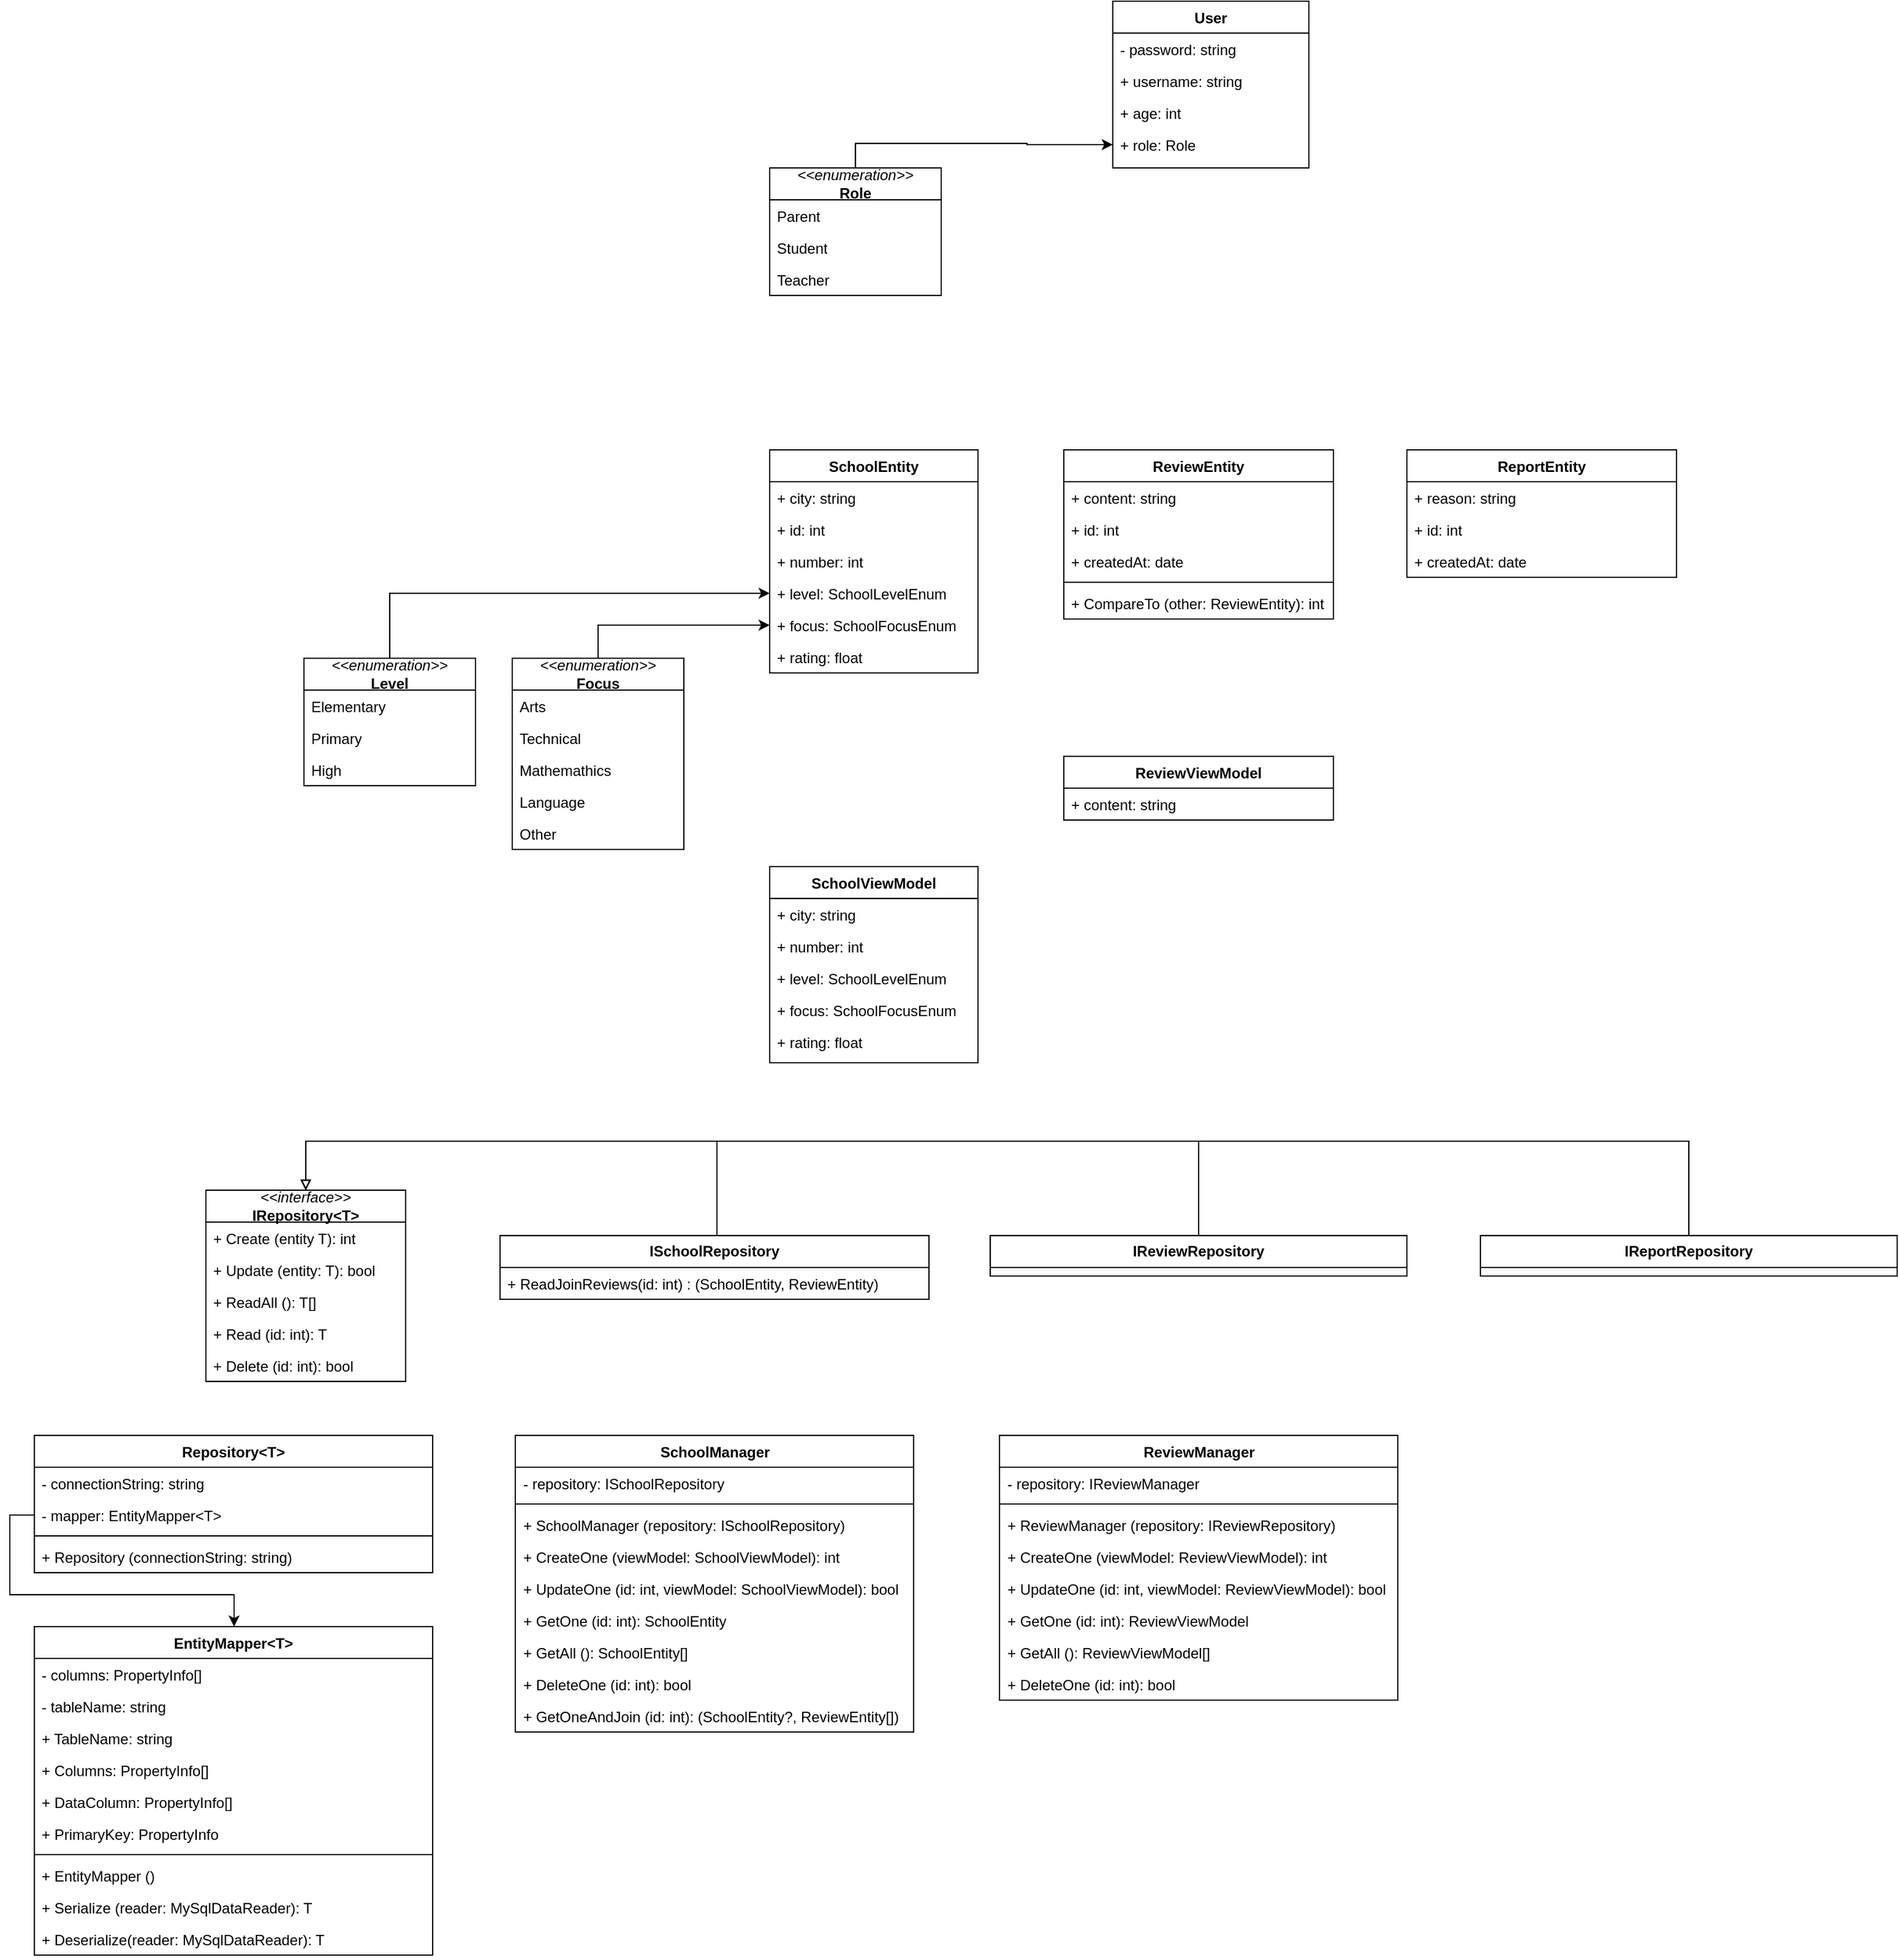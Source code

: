 <mxfile version="21.1.5" type="device">
  <diagram id="C5RBs43oDa-KdzZeNtuy" name="Page-1">
    <mxGraphModel dx="3054" dy="908" grid="1" gridSize="10" guides="1" tooltips="1" connect="1" arrows="1" fold="1" page="1" pageScale="1" pageWidth="827" pageHeight="1169" math="0" shadow="0">
      <root>
        <mxCell id="WIyWlLk6GJQsqaUBKTNV-0" />
        <mxCell id="WIyWlLk6GJQsqaUBKTNV-1" parent="WIyWlLk6GJQsqaUBKTNV-0" />
        <mxCell id="ePZ36kssW7eq4QDlkXtc-0" value="SchoolEntity" style="swimlane;fontStyle=1;align=center;verticalAlign=top;childLayout=stackLayout;horizontal=1;startSize=26;horizontalStack=0;resizeParent=1;resizeLast=0;collapsible=1;marginBottom=0;rounded=0;shadow=0;strokeWidth=1;" parent="WIyWlLk6GJQsqaUBKTNV-1" vertex="1">
          <mxGeometry x="-300" y="476" width="170" height="182" as="geometry">
            <mxRectangle x="550" y="140" width="160" height="26" as="alternateBounds" />
          </mxGeometry>
        </mxCell>
        <mxCell id="ePZ36kssW7eq4QDlkXtc-2" value="+ city: string" style="text;align=left;verticalAlign=top;spacingLeft=4;spacingRight=4;overflow=hidden;rotatable=0;points=[[0,0.5],[1,0.5]];portConstraint=eastwest;rounded=0;shadow=0;html=0;" parent="ePZ36kssW7eq4QDlkXtc-0" vertex="1">
          <mxGeometry y="26" width="170" height="26" as="geometry" />
        </mxCell>
        <mxCell id="HSHtWLDtI32Jfq_Jyiq0-73" value="+ id: int" style="text;align=left;verticalAlign=top;spacingLeft=4;spacingRight=4;overflow=hidden;rotatable=0;points=[[0,0.5],[1,0.5]];portConstraint=eastwest;rounded=0;shadow=0;html=0;" vertex="1" parent="ePZ36kssW7eq4QDlkXtc-0">
          <mxGeometry y="52" width="170" height="26" as="geometry" />
        </mxCell>
        <mxCell id="ePZ36kssW7eq4QDlkXtc-5" value="+ number: int" style="text;align=left;verticalAlign=top;spacingLeft=4;spacingRight=4;overflow=hidden;rotatable=0;points=[[0,0.5],[1,0.5]];portConstraint=eastwest;rounded=0;shadow=0;html=0;" parent="ePZ36kssW7eq4QDlkXtc-0" vertex="1">
          <mxGeometry y="78" width="170" height="26" as="geometry" />
        </mxCell>
        <mxCell id="ePZ36kssW7eq4QDlkXtc-96" value="+ level: SchoolLevelEnum" style="text;align=left;verticalAlign=top;spacingLeft=4;spacingRight=4;overflow=hidden;rotatable=0;points=[[0,0.5],[1,0.5]];portConstraint=eastwest;rounded=0;shadow=0;html=0;" parent="ePZ36kssW7eq4QDlkXtc-0" vertex="1">
          <mxGeometry y="104" width="170" height="26" as="geometry" />
        </mxCell>
        <mxCell id="ePZ36kssW7eq4QDlkXtc-95" value="+ focus: SchoolFocusEnum" style="text;align=left;verticalAlign=top;spacingLeft=4;spacingRight=4;overflow=hidden;rotatable=0;points=[[0,0.5],[1,0.5]];portConstraint=eastwest;rounded=0;shadow=0;html=0;" parent="ePZ36kssW7eq4QDlkXtc-0" vertex="1">
          <mxGeometry y="130" width="170" height="26" as="geometry" />
        </mxCell>
        <mxCell id="ePZ36kssW7eq4QDlkXtc-98" value="+ rating: float" style="text;align=left;verticalAlign=top;spacingLeft=4;spacingRight=4;overflow=hidden;rotatable=0;points=[[0,0.5],[1,0.5]];portConstraint=eastwest;rounded=0;shadow=0;html=0;" parent="ePZ36kssW7eq4QDlkXtc-0" vertex="1">
          <mxGeometry y="156" width="170" height="26" as="geometry" />
        </mxCell>
        <mxCell id="ePZ36kssW7eq4QDlkXtc-16" value="User" style="swimlane;fontStyle=1;align=center;verticalAlign=top;childLayout=stackLayout;horizontal=1;startSize=26;horizontalStack=0;resizeParent=1;resizeLast=0;collapsible=1;marginBottom=0;rounded=0;shadow=0;strokeWidth=1;" parent="WIyWlLk6GJQsqaUBKTNV-1" vertex="1">
          <mxGeometry x="-20" y="110" width="160" height="136" as="geometry">
            <mxRectangle x="230" y="140" width="160" height="26" as="alternateBounds" />
          </mxGeometry>
        </mxCell>
        <mxCell id="BGwDfYJkYgECdl1CLv0I-31" value="- password: string" style="text;align=left;verticalAlign=top;spacingLeft=4;spacingRight=4;overflow=hidden;rotatable=0;points=[[0,0.5],[1,0.5]];portConstraint=eastwest;rounded=0;shadow=0;html=0;" parent="ePZ36kssW7eq4QDlkXtc-16" vertex="1">
          <mxGeometry y="26" width="160" height="26" as="geometry" />
        </mxCell>
        <mxCell id="BGwDfYJkYgECdl1CLv0I-30" value="+ username: string" style="text;align=left;verticalAlign=top;spacingLeft=4;spacingRight=4;overflow=hidden;rotatable=0;points=[[0,0.5],[1,0.5]];portConstraint=eastwest;rounded=0;shadow=0;html=0;" parent="ePZ36kssW7eq4QDlkXtc-16" vertex="1">
          <mxGeometry y="52" width="160" height="26" as="geometry" />
        </mxCell>
        <mxCell id="BGwDfYJkYgECdl1CLv0I-29" value="+ age: int" style="text;align=left;verticalAlign=top;spacingLeft=4;spacingRight=4;overflow=hidden;rotatable=0;points=[[0,0.5],[1,0.5]];portConstraint=eastwest;rounded=0;shadow=0;html=0;" parent="ePZ36kssW7eq4QDlkXtc-16" vertex="1">
          <mxGeometry y="78" width="160" height="26" as="geometry" />
        </mxCell>
        <mxCell id="ePZ36kssW7eq4QDlkXtc-76" value="+ role: Role&#xa;" style="text;align=left;verticalAlign=top;spacingLeft=4;spacingRight=4;overflow=hidden;rotatable=0;points=[[0,0.5],[1,0.5]];portConstraint=eastwest;rounded=0;shadow=0;html=0;" parent="ePZ36kssW7eq4QDlkXtc-16" vertex="1">
          <mxGeometry y="104" width="160" height="26" as="geometry" />
        </mxCell>
        <mxCell id="ePZ36kssW7eq4QDlkXtc-99" value="ReviewEntity" style="swimlane;fontStyle=1;align=center;verticalAlign=top;childLayout=stackLayout;horizontal=1;startSize=26;horizontalStack=0;resizeParent=1;resizeLast=0;collapsible=1;marginBottom=0;rounded=0;shadow=0;strokeWidth=1;" parent="WIyWlLk6GJQsqaUBKTNV-1" vertex="1">
          <mxGeometry x="-60" y="476" width="220" height="138" as="geometry">
            <mxRectangle x="230" y="140" width="160" height="26" as="alternateBounds" />
          </mxGeometry>
        </mxCell>
        <mxCell id="ePZ36kssW7eq4QDlkXtc-100" value="+ content: string" style="text;align=left;verticalAlign=top;spacingLeft=4;spacingRight=4;overflow=hidden;rotatable=0;points=[[0,0.5],[1,0.5]];portConstraint=eastwest;" parent="ePZ36kssW7eq4QDlkXtc-99" vertex="1">
          <mxGeometry y="26" width="220" height="26" as="geometry" />
        </mxCell>
        <mxCell id="HSHtWLDtI32Jfq_Jyiq0-74" value="+ id: int" style="text;align=left;verticalAlign=top;spacingLeft=4;spacingRight=4;overflow=hidden;rotatable=0;points=[[0,0.5],[1,0.5]];portConstraint=eastwest;rounded=0;shadow=0;html=0;" vertex="1" parent="ePZ36kssW7eq4QDlkXtc-99">
          <mxGeometry y="52" width="220" height="26" as="geometry" />
        </mxCell>
        <mxCell id="ePZ36kssW7eq4QDlkXtc-102" value="+ createdAt: date" style="text;align=left;verticalAlign=top;spacingLeft=4;spacingRight=4;overflow=hidden;rotatable=0;points=[[0,0.5],[1,0.5]];portConstraint=eastwest;rounded=0;shadow=0;html=0;" parent="ePZ36kssW7eq4QDlkXtc-99" vertex="1">
          <mxGeometry y="78" width="220" height="26" as="geometry" />
        </mxCell>
        <mxCell id="ePZ36kssW7eq4QDlkXtc-103" value="" style="line;html=1;strokeWidth=1;align=left;verticalAlign=middle;spacingTop=-1;spacingLeft=3;spacingRight=3;rotatable=0;labelPosition=right;points=[];portConstraint=eastwest;" parent="ePZ36kssW7eq4QDlkXtc-99" vertex="1">
          <mxGeometry y="104" width="220" height="8" as="geometry" />
        </mxCell>
        <mxCell id="HSHtWLDtI32Jfq_Jyiq0-21" value="+ CompareTo (other: ReviewEntity): int" style="text;align=left;verticalAlign=top;spacingLeft=4;spacingRight=4;overflow=hidden;rotatable=0;points=[[0,0.5],[1,0.5]];portConstraint=eastwest;rounded=0;shadow=0;html=0;" vertex="1" parent="ePZ36kssW7eq4QDlkXtc-99">
          <mxGeometry y="112" width="220" height="26" as="geometry" />
        </mxCell>
        <mxCell id="ePZ36kssW7eq4QDlkXtc-104" value="ReportEntity" style="swimlane;fontStyle=1;align=center;verticalAlign=top;childLayout=stackLayout;horizontal=1;startSize=26;horizontalStack=0;resizeParent=1;resizeLast=0;collapsible=1;marginBottom=0;rounded=0;shadow=0;strokeWidth=1;" parent="WIyWlLk6GJQsqaUBKTNV-1" vertex="1">
          <mxGeometry x="220" y="476" width="220" height="104" as="geometry">
            <mxRectangle x="230" y="140" width="160" height="26" as="alternateBounds" />
          </mxGeometry>
        </mxCell>
        <mxCell id="ePZ36kssW7eq4QDlkXtc-105" value="+ reason: string" style="text;align=left;verticalAlign=top;spacingLeft=4;spacingRight=4;overflow=hidden;rotatable=0;points=[[0,0.5],[1,0.5]];portConstraint=eastwest;" parent="ePZ36kssW7eq4QDlkXtc-104" vertex="1">
          <mxGeometry y="26" width="220" height="26" as="geometry" />
        </mxCell>
        <mxCell id="HSHtWLDtI32Jfq_Jyiq0-75" value="+ id: int" style="text;align=left;verticalAlign=top;spacingLeft=4;spacingRight=4;overflow=hidden;rotatable=0;points=[[0,0.5],[1,0.5]];portConstraint=eastwest;rounded=0;shadow=0;html=0;" vertex="1" parent="ePZ36kssW7eq4QDlkXtc-104">
          <mxGeometry y="52" width="220" height="26" as="geometry" />
        </mxCell>
        <mxCell id="ePZ36kssW7eq4QDlkXtc-106" value="+ createdAt: date" style="text;align=left;verticalAlign=top;spacingLeft=4;spacingRight=4;overflow=hidden;rotatable=0;points=[[0,0.5],[1,0.5]];portConstraint=eastwest;rounded=0;shadow=0;html=0;" parent="ePZ36kssW7eq4QDlkXtc-104" vertex="1">
          <mxGeometry y="78" width="220" height="26" as="geometry" />
        </mxCell>
        <mxCell id="HSHtWLDtI32Jfq_Jyiq0-65" style="edgeStyle=orthogonalEdgeStyle;rounded=0;orthogonalLoop=1;jettySize=auto;html=1;exitX=0.5;exitY=0;exitDx=0;exitDy=0;entryX=0;entryY=0.5;entryDx=0;entryDy=0;" edge="1" parent="WIyWlLk6GJQsqaUBKTNV-1" source="BGwDfYJkYgECdl1CLv0I-9" target="ePZ36kssW7eq4QDlkXtc-96">
          <mxGeometry relative="1" as="geometry" />
        </mxCell>
        <mxCell id="BGwDfYJkYgECdl1CLv0I-9" value="&lt;i style=&quot;border-color: var(--border-color);&quot;&gt;&amp;lt;&amp;lt;enumeration&amp;gt;&amp;gt;&lt;/i&gt;&lt;br style=&quot;border-color: var(--border-color);&quot;&gt;&lt;b&gt;Level&lt;br&gt;&lt;/b&gt;" style="swimlane;fontStyle=0;childLayout=stackLayout;horizontal=1;startSize=26;fillColor=none;horizontalStack=0;resizeParent=1;resizeParentMax=0;resizeLast=0;collapsible=1;marginBottom=0;whiteSpace=wrap;html=1;" parent="WIyWlLk6GJQsqaUBKTNV-1" vertex="1">
          <mxGeometry x="-680" y="646" width="140" height="104" as="geometry" />
        </mxCell>
        <mxCell id="BGwDfYJkYgECdl1CLv0I-11" value="Elementary" style="text;strokeColor=none;fillColor=none;align=left;verticalAlign=top;spacingLeft=4;spacingRight=4;overflow=hidden;rotatable=0;points=[[0,0.5],[1,0.5]];portConstraint=eastwest;whiteSpace=wrap;html=1;" parent="BGwDfYJkYgECdl1CLv0I-9" vertex="1">
          <mxGeometry y="26" width="140" height="26" as="geometry" />
        </mxCell>
        <mxCell id="BGwDfYJkYgECdl1CLv0I-10" value="Primary" style="text;strokeColor=none;fillColor=none;align=left;verticalAlign=top;spacingLeft=4;spacingRight=4;overflow=hidden;rotatable=0;points=[[0,0.5],[1,0.5]];portConstraint=eastwest;whiteSpace=wrap;html=1;" parent="BGwDfYJkYgECdl1CLv0I-9" vertex="1">
          <mxGeometry y="52" width="140" height="26" as="geometry" />
        </mxCell>
        <mxCell id="BGwDfYJkYgECdl1CLv0I-12" value="High" style="text;strokeColor=none;fillColor=none;align=left;verticalAlign=top;spacingLeft=4;spacingRight=4;overflow=hidden;rotatable=0;points=[[0,0.5],[1,0.5]];portConstraint=eastwest;whiteSpace=wrap;html=1;" parent="BGwDfYJkYgECdl1CLv0I-9" vertex="1">
          <mxGeometry y="78" width="140" height="26" as="geometry" />
        </mxCell>
        <mxCell id="HSHtWLDtI32Jfq_Jyiq0-64" style="edgeStyle=orthogonalEdgeStyle;rounded=0;orthogonalLoop=1;jettySize=auto;html=1;exitX=0.5;exitY=0;exitDx=0;exitDy=0;" edge="1" parent="WIyWlLk6GJQsqaUBKTNV-1" source="BGwDfYJkYgECdl1CLv0I-13" target="ePZ36kssW7eq4QDlkXtc-95">
          <mxGeometry relative="1" as="geometry" />
        </mxCell>
        <mxCell id="BGwDfYJkYgECdl1CLv0I-13" value="&lt;i style=&quot;border-color: var(--border-color);&quot;&gt;&amp;lt;&amp;lt;enumeration&amp;gt;&amp;gt;&lt;/i&gt;&lt;br style=&quot;border-color: var(--border-color);&quot;&gt;&lt;b&gt;Focus&lt;/b&gt;" style="swimlane;fontStyle=0;childLayout=stackLayout;horizontal=1;startSize=26;fillColor=none;horizontalStack=0;resizeParent=1;resizeParentMax=0;resizeLast=0;collapsible=1;marginBottom=0;whiteSpace=wrap;html=1;" parent="WIyWlLk6GJQsqaUBKTNV-1" vertex="1">
          <mxGeometry x="-510" y="646" width="140" height="156" as="geometry" />
        </mxCell>
        <mxCell id="BGwDfYJkYgECdl1CLv0I-14" value="Arts" style="text;strokeColor=none;fillColor=none;align=left;verticalAlign=top;spacingLeft=4;spacingRight=4;overflow=hidden;rotatable=0;points=[[0,0.5],[1,0.5]];portConstraint=eastwest;whiteSpace=wrap;html=1;" parent="BGwDfYJkYgECdl1CLv0I-13" vertex="1">
          <mxGeometry y="26" width="140" height="26" as="geometry" />
        </mxCell>
        <mxCell id="BGwDfYJkYgECdl1CLv0I-15" value="Technical" style="text;strokeColor=none;fillColor=none;align=left;verticalAlign=top;spacingLeft=4;spacingRight=4;overflow=hidden;rotatable=0;points=[[0,0.5],[1,0.5]];portConstraint=eastwest;whiteSpace=wrap;html=1;" parent="BGwDfYJkYgECdl1CLv0I-13" vertex="1">
          <mxGeometry y="52" width="140" height="26" as="geometry" />
        </mxCell>
        <mxCell id="BGwDfYJkYgECdl1CLv0I-21" value="Mathemathics" style="text;strokeColor=none;fillColor=none;align=left;verticalAlign=top;spacingLeft=4;spacingRight=4;overflow=hidden;rotatable=0;points=[[0,0.5],[1,0.5]];portConstraint=eastwest;whiteSpace=wrap;html=1;" parent="BGwDfYJkYgECdl1CLv0I-13" vertex="1">
          <mxGeometry y="78" width="140" height="26" as="geometry" />
        </mxCell>
        <mxCell id="BGwDfYJkYgECdl1CLv0I-16" value="Language" style="text;strokeColor=none;fillColor=none;align=left;verticalAlign=top;spacingLeft=4;spacingRight=4;overflow=hidden;rotatable=0;points=[[0,0.5],[1,0.5]];portConstraint=eastwest;whiteSpace=wrap;html=1;" parent="BGwDfYJkYgECdl1CLv0I-13" vertex="1">
          <mxGeometry y="104" width="140" height="26" as="geometry" />
        </mxCell>
        <mxCell id="BGwDfYJkYgECdl1CLv0I-35" value="Other" style="text;strokeColor=none;fillColor=none;align=left;verticalAlign=top;spacingLeft=4;spacingRight=4;overflow=hidden;rotatable=0;points=[[0,0.5],[1,0.5]];portConstraint=eastwest;whiteSpace=wrap;html=1;" parent="BGwDfYJkYgECdl1CLv0I-13" vertex="1">
          <mxGeometry y="130" width="140" height="26" as="geometry" />
        </mxCell>
        <mxCell id="HSHtWLDtI32Jfq_Jyiq0-66" style="edgeStyle=orthogonalEdgeStyle;rounded=0;orthogonalLoop=1;jettySize=auto;html=1;exitX=0.5;exitY=0;exitDx=0;exitDy=0;entryX=0;entryY=0.5;entryDx=0;entryDy=0;" edge="1" parent="WIyWlLk6GJQsqaUBKTNV-1" source="BGwDfYJkYgECdl1CLv0I-42" target="ePZ36kssW7eq4QDlkXtc-76">
          <mxGeometry relative="1" as="geometry" />
        </mxCell>
        <mxCell id="BGwDfYJkYgECdl1CLv0I-42" value="&lt;i&gt;&amp;lt;&amp;lt;enumeration&amp;gt;&amp;gt;&lt;br&gt;&lt;/i&gt;&lt;b&gt;Role&lt;/b&gt;" style="swimlane;fontStyle=0;childLayout=stackLayout;horizontal=1;startSize=26;fillColor=none;horizontalStack=0;resizeParent=1;resizeParentMax=0;resizeLast=0;collapsible=1;marginBottom=0;whiteSpace=wrap;html=1;" parent="WIyWlLk6GJQsqaUBKTNV-1" vertex="1">
          <mxGeometry x="-300" y="246" width="140" height="104" as="geometry" />
        </mxCell>
        <mxCell id="BGwDfYJkYgECdl1CLv0I-43" value="Parent" style="text;strokeColor=none;fillColor=none;align=left;verticalAlign=top;spacingLeft=4;spacingRight=4;overflow=hidden;rotatable=0;points=[[0,0.5],[1,0.5]];portConstraint=eastwest;whiteSpace=wrap;html=1;" parent="BGwDfYJkYgECdl1CLv0I-42" vertex="1">
          <mxGeometry y="26" width="140" height="26" as="geometry" />
        </mxCell>
        <mxCell id="BGwDfYJkYgECdl1CLv0I-44" value="Student" style="text;strokeColor=none;fillColor=none;align=left;verticalAlign=top;spacingLeft=4;spacingRight=4;overflow=hidden;rotatable=0;points=[[0,0.5],[1,0.5]];portConstraint=eastwest;whiteSpace=wrap;html=1;" parent="BGwDfYJkYgECdl1CLv0I-42" vertex="1">
          <mxGeometry y="52" width="140" height="26" as="geometry" />
        </mxCell>
        <mxCell id="BGwDfYJkYgECdl1CLv0I-45" value="Teacher" style="text;strokeColor=none;fillColor=none;align=left;verticalAlign=top;spacingLeft=4;spacingRight=4;overflow=hidden;rotatable=0;points=[[0,0.5],[1,0.5]];portConstraint=eastwest;whiteSpace=wrap;html=1;" parent="BGwDfYJkYgECdl1CLv0I-42" vertex="1">
          <mxGeometry y="78" width="140" height="26" as="geometry" />
        </mxCell>
        <mxCell id="HSHtWLDtI32Jfq_Jyiq0-5" value="&lt;i&gt;&amp;lt;&amp;lt;interface&amp;gt;&amp;gt;&lt;br&gt;&lt;/i&gt;&lt;b&gt;IRepository&amp;lt;T&amp;gt;&lt;/b&gt;" style="swimlane;fontStyle=0;childLayout=stackLayout;horizontal=1;startSize=26;fillColor=none;horizontalStack=0;resizeParent=1;resizeParentMax=0;resizeLast=0;collapsible=1;marginBottom=0;whiteSpace=wrap;html=1;" vertex="1" parent="WIyWlLk6GJQsqaUBKTNV-1">
          <mxGeometry x="-760" y="1080" width="163" height="156" as="geometry" />
        </mxCell>
        <mxCell id="HSHtWLDtI32Jfq_Jyiq0-6" value="+ Create (entity T): int" style="text;strokeColor=none;fillColor=none;align=left;verticalAlign=top;spacingLeft=4;spacingRight=4;overflow=hidden;rotatable=0;points=[[0,0.5],[1,0.5]];portConstraint=eastwest;whiteSpace=wrap;html=1;" vertex="1" parent="HSHtWLDtI32Jfq_Jyiq0-5">
          <mxGeometry y="26" width="163" height="26" as="geometry" />
        </mxCell>
        <mxCell id="HSHtWLDtI32Jfq_Jyiq0-7" value="+ Update (entity: T): bool" style="text;strokeColor=none;fillColor=none;align=left;verticalAlign=top;spacingLeft=4;spacingRight=4;overflow=hidden;rotatable=0;points=[[0,0.5],[1,0.5]];portConstraint=eastwest;whiteSpace=wrap;html=1;" vertex="1" parent="HSHtWLDtI32Jfq_Jyiq0-5">
          <mxGeometry y="52" width="163" height="26" as="geometry" />
        </mxCell>
        <mxCell id="HSHtWLDtI32Jfq_Jyiq0-10" value="+ ReadAll (): T[]" style="text;strokeColor=none;fillColor=none;align=left;verticalAlign=top;spacingLeft=4;spacingRight=4;overflow=hidden;rotatable=0;points=[[0,0.5],[1,0.5]];portConstraint=eastwest;whiteSpace=wrap;html=1;" vertex="1" parent="HSHtWLDtI32Jfq_Jyiq0-5">
          <mxGeometry y="78" width="163" height="26" as="geometry" />
        </mxCell>
        <mxCell id="HSHtWLDtI32Jfq_Jyiq0-8" value="+ Read (id: int): T" style="text;strokeColor=none;fillColor=none;align=left;verticalAlign=top;spacingLeft=4;spacingRight=4;overflow=hidden;rotatable=0;points=[[0,0.5],[1,0.5]];portConstraint=eastwest;whiteSpace=wrap;html=1;" vertex="1" parent="HSHtWLDtI32Jfq_Jyiq0-5">
          <mxGeometry y="104" width="163" height="26" as="geometry" />
        </mxCell>
        <mxCell id="HSHtWLDtI32Jfq_Jyiq0-9" value="+ Delete (id: int): bool" style="text;strokeColor=none;fillColor=none;align=left;verticalAlign=top;spacingLeft=4;spacingRight=4;overflow=hidden;rotatable=0;points=[[0,0.5],[1,0.5]];portConstraint=eastwest;whiteSpace=wrap;html=1;" vertex="1" parent="HSHtWLDtI32Jfq_Jyiq0-5">
          <mxGeometry y="130" width="163" height="26" as="geometry" />
        </mxCell>
        <mxCell id="HSHtWLDtI32Jfq_Jyiq0-30" style="edgeStyle=orthogonalEdgeStyle;rounded=0;orthogonalLoop=1;jettySize=auto;html=1;exitX=0.5;exitY=0;exitDx=0;exitDy=0;entryX=0.5;entryY=0;entryDx=0;entryDy=0;endArrow=block;endFill=0;" edge="1" parent="WIyWlLk6GJQsqaUBKTNV-1" source="HSHtWLDtI32Jfq_Jyiq0-11" target="HSHtWLDtI32Jfq_Jyiq0-5">
          <mxGeometry relative="1" as="geometry">
            <Array as="points">
              <mxPoint x="-343" y="1040" />
              <mxPoint x="-678" y="1040" />
            </Array>
          </mxGeometry>
        </mxCell>
        <mxCell id="HSHtWLDtI32Jfq_Jyiq0-11" value="&lt;b&gt;ISchoolRepository&lt;/b&gt;" style="swimlane;fontStyle=0;childLayout=stackLayout;horizontal=1;startSize=26;fillColor=none;horizontalStack=0;resizeParent=1;resizeParentMax=0;resizeLast=0;collapsible=1;marginBottom=0;whiteSpace=wrap;html=1;" vertex="1" parent="WIyWlLk6GJQsqaUBKTNV-1">
          <mxGeometry x="-520" y="1117" width="350" height="52" as="geometry" />
        </mxCell>
        <mxCell id="HSHtWLDtI32Jfq_Jyiq0-12" value="+ ReadJoinReviews(id: int) : (SchoolEntity, ReviewEntity)" style="text;strokeColor=none;fillColor=none;align=left;verticalAlign=top;spacingLeft=4;spacingRight=4;overflow=hidden;rotatable=0;points=[[0,0.5],[1,0.5]];portConstraint=eastwest;whiteSpace=wrap;html=1;" vertex="1" parent="HSHtWLDtI32Jfq_Jyiq0-11">
          <mxGeometry y="26" width="350" height="26" as="geometry" />
        </mxCell>
        <mxCell id="HSHtWLDtI32Jfq_Jyiq0-31" style="edgeStyle=orthogonalEdgeStyle;rounded=0;orthogonalLoop=1;jettySize=auto;html=1;exitX=0.5;exitY=0;exitDx=0;exitDy=0;entryX=0.5;entryY=0;entryDx=0;entryDy=0;endArrow=block;endFill=0;" edge="1" parent="WIyWlLk6GJQsqaUBKTNV-1" source="HSHtWLDtI32Jfq_Jyiq0-22" target="HSHtWLDtI32Jfq_Jyiq0-5">
          <mxGeometry relative="1" as="geometry">
            <Array as="points">
              <mxPoint x="50" y="1040" />
              <mxPoint x="-678" y="1040" />
            </Array>
          </mxGeometry>
        </mxCell>
        <mxCell id="HSHtWLDtI32Jfq_Jyiq0-22" value="&lt;b&gt;IReviewRepository&lt;/b&gt;" style="swimlane;fontStyle=0;childLayout=stackLayout;horizontal=1;startSize=26;fillColor=none;horizontalStack=0;resizeParent=1;resizeParentMax=0;resizeLast=0;collapsible=1;marginBottom=0;whiteSpace=wrap;html=1;" vertex="1" parent="WIyWlLk6GJQsqaUBKTNV-1">
          <mxGeometry x="-120" y="1117" width="340" height="33" as="geometry" />
        </mxCell>
        <mxCell id="HSHtWLDtI32Jfq_Jyiq0-32" style="edgeStyle=orthogonalEdgeStyle;rounded=0;orthogonalLoop=1;jettySize=auto;html=1;exitX=0.5;exitY=0;exitDx=0;exitDy=0;entryX=0.5;entryY=0;entryDx=0;entryDy=0;endArrow=block;endFill=0;" edge="1" parent="WIyWlLk6GJQsqaUBKTNV-1" source="HSHtWLDtI32Jfq_Jyiq0-24" target="HSHtWLDtI32Jfq_Jyiq0-5">
          <mxGeometry relative="1" as="geometry">
            <Array as="points">
              <mxPoint x="450" y="1040" />
              <mxPoint x="-678" y="1040" />
            </Array>
          </mxGeometry>
        </mxCell>
        <mxCell id="HSHtWLDtI32Jfq_Jyiq0-24" value="&lt;b&gt;IReportRepository&lt;/b&gt;" style="swimlane;fontStyle=0;childLayout=stackLayout;horizontal=1;startSize=26;fillColor=none;horizontalStack=0;resizeParent=1;resizeParentMax=0;resizeLast=0;collapsible=1;marginBottom=0;whiteSpace=wrap;html=1;" vertex="1" parent="WIyWlLk6GJQsqaUBKTNV-1">
          <mxGeometry x="280" y="1117" width="340" height="33" as="geometry" />
        </mxCell>
        <mxCell id="HSHtWLDtI32Jfq_Jyiq0-33" value="SchoolManager" style="swimlane;fontStyle=1;align=center;verticalAlign=top;childLayout=stackLayout;horizontal=1;startSize=26;horizontalStack=0;resizeParent=1;resizeParentMax=0;resizeLast=0;collapsible=1;marginBottom=0;whiteSpace=wrap;html=1;" vertex="1" parent="WIyWlLk6GJQsqaUBKTNV-1">
          <mxGeometry x="-507.5" y="1280" width="325" height="242" as="geometry" />
        </mxCell>
        <mxCell id="HSHtWLDtI32Jfq_Jyiq0-34" value="- repository: ISchoolRepository" style="text;strokeColor=none;fillColor=none;align=left;verticalAlign=top;spacingLeft=4;spacingRight=4;overflow=hidden;rotatable=0;points=[[0,0.5],[1,0.5]];portConstraint=eastwest;whiteSpace=wrap;html=1;" vertex="1" parent="HSHtWLDtI32Jfq_Jyiq0-33">
          <mxGeometry y="26" width="325" height="26" as="geometry" />
        </mxCell>
        <mxCell id="HSHtWLDtI32Jfq_Jyiq0-35" value="" style="line;strokeWidth=1;fillColor=none;align=left;verticalAlign=middle;spacingTop=-1;spacingLeft=3;spacingRight=3;rotatable=0;labelPosition=right;points=[];portConstraint=eastwest;strokeColor=inherit;" vertex="1" parent="HSHtWLDtI32Jfq_Jyiq0-33">
          <mxGeometry y="52" width="325" height="8" as="geometry" />
        </mxCell>
        <mxCell id="HSHtWLDtI32Jfq_Jyiq0-37" value="+ SchoolManager (repository: ISchoolRepository)" style="text;strokeColor=none;fillColor=none;align=left;verticalAlign=top;spacingLeft=4;spacingRight=4;overflow=hidden;rotatable=0;points=[[0,0.5],[1,0.5]];portConstraint=eastwest;whiteSpace=wrap;html=1;" vertex="1" parent="HSHtWLDtI32Jfq_Jyiq0-33">
          <mxGeometry y="60" width="325" height="26" as="geometry" />
        </mxCell>
        <mxCell id="HSHtWLDtI32Jfq_Jyiq0-38" value="+ CreateOne (viewModel: SchoolViewModel): int" style="text;strokeColor=none;fillColor=none;align=left;verticalAlign=top;spacingLeft=4;spacingRight=4;overflow=hidden;rotatable=0;points=[[0,0.5],[1,0.5]];portConstraint=eastwest;whiteSpace=wrap;html=1;" vertex="1" parent="HSHtWLDtI32Jfq_Jyiq0-33">
          <mxGeometry y="86" width="325" height="26" as="geometry" />
        </mxCell>
        <mxCell id="HSHtWLDtI32Jfq_Jyiq0-40" value="+ UpdateOne (id: int, viewModel: SchoolViewModel): bool" style="text;strokeColor=none;fillColor=none;align=left;verticalAlign=top;spacingLeft=4;spacingRight=4;overflow=hidden;rotatable=0;points=[[0,0.5],[1,0.5]];portConstraint=eastwest;whiteSpace=wrap;html=1;" vertex="1" parent="HSHtWLDtI32Jfq_Jyiq0-33">
          <mxGeometry y="112" width="325" height="26" as="geometry" />
        </mxCell>
        <mxCell id="HSHtWLDtI32Jfq_Jyiq0-39" value="+ GetOne (id: int): SchoolEntity" style="text;strokeColor=none;fillColor=none;align=left;verticalAlign=top;spacingLeft=4;spacingRight=4;overflow=hidden;rotatable=0;points=[[0,0.5],[1,0.5]];portConstraint=eastwest;whiteSpace=wrap;html=1;" vertex="1" parent="HSHtWLDtI32Jfq_Jyiq0-33">
          <mxGeometry y="138" width="325" height="26" as="geometry" />
        </mxCell>
        <mxCell id="HSHtWLDtI32Jfq_Jyiq0-41" value="+ GetAll (): SchoolEntity[]" style="text;strokeColor=none;fillColor=none;align=left;verticalAlign=top;spacingLeft=4;spacingRight=4;overflow=hidden;rotatable=0;points=[[0,0.5],[1,0.5]];portConstraint=eastwest;whiteSpace=wrap;html=1;" vertex="1" parent="HSHtWLDtI32Jfq_Jyiq0-33">
          <mxGeometry y="164" width="325" height="26" as="geometry" />
        </mxCell>
        <mxCell id="HSHtWLDtI32Jfq_Jyiq0-36" value="+ DeleteOne (id: int): bool" style="text;strokeColor=none;fillColor=none;align=left;verticalAlign=top;spacingLeft=4;spacingRight=4;overflow=hidden;rotatable=0;points=[[0,0.5],[1,0.5]];portConstraint=eastwest;whiteSpace=wrap;html=1;" vertex="1" parent="HSHtWLDtI32Jfq_Jyiq0-33">
          <mxGeometry y="190" width="325" height="26" as="geometry" />
        </mxCell>
        <mxCell id="HSHtWLDtI32Jfq_Jyiq0-42" value="+ GetOneAndJoin (id: int): (SchoolEntity?, ReviewEntity[])" style="text;strokeColor=none;fillColor=none;align=left;verticalAlign=top;spacingLeft=4;spacingRight=4;overflow=hidden;rotatable=0;points=[[0,0.5],[1,0.5]];portConstraint=eastwest;whiteSpace=wrap;html=1;" vertex="1" parent="HSHtWLDtI32Jfq_Jyiq0-33">
          <mxGeometry y="216" width="325" height="26" as="geometry" />
        </mxCell>
        <mxCell id="HSHtWLDtI32Jfq_Jyiq0-43" value="ReviewManager" style="swimlane;fontStyle=1;align=center;verticalAlign=top;childLayout=stackLayout;horizontal=1;startSize=26;horizontalStack=0;resizeParent=1;resizeParentMax=0;resizeLast=0;collapsible=1;marginBottom=0;whiteSpace=wrap;html=1;" vertex="1" parent="WIyWlLk6GJQsqaUBKTNV-1">
          <mxGeometry x="-112.5" y="1280" width="325" height="216" as="geometry" />
        </mxCell>
        <mxCell id="HSHtWLDtI32Jfq_Jyiq0-44" value="- repository: IReviewManager" style="text;strokeColor=none;fillColor=none;align=left;verticalAlign=top;spacingLeft=4;spacingRight=4;overflow=hidden;rotatable=0;points=[[0,0.5],[1,0.5]];portConstraint=eastwest;whiteSpace=wrap;html=1;" vertex="1" parent="HSHtWLDtI32Jfq_Jyiq0-43">
          <mxGeometry y="26" width="325" height="26" as="geometry" />
        </mxCell>
        <mxCell id="HSHtWLDtI32Jfq_Jyiq0-45" value="" style="line;strokeWidth=1;fillColor=none;align=left;verticalAlign=middle;spacingTop=-1;spacingLeft=3;spacingRight=3;rotatable=0;labelPosition=right;points=[];portConstraint=eastwest;strokeColor=inherit;" vertex="1" parent="HSHtWLDtI32Jfq_Jyiq0-43">
          <mxGeometry y="52" width="325" height="8" as="geometry" />
        </mxCell>
        <mxCell id="HSHtWLDtI32Jfq_Jyiq0-46" value="+ ReviewManager (repository: IReviewRepository)" style="text;strokeColor=none;fillColor=none;align=left;verticalAlign=top;spacingLeft=4;spacingRight=4;overflow=hidden;rotatable=0;points=[[0,0.5],[1,0.5]];portConstraint=eastwest;whiteSpace=wrap;html=1;" vertex="1" parent="HSHtWLDtI32Jfq_Jyiq0-43">
          <mxGeometry y="60" width="325" height="26" as="geometry" />
        </mxCell>
        <mxCell id="HSHtWLDtI32Jfq_Jyiq0-47" value="+ CreateOne (viewModel: ReviewViewModel): int" style="text;strokeColor=none;fillColor=none;align=left;verticalAlign=top;spacingLeft=4;spacingRight=4;overflow=hidden;rotatable=0;points=[[0,0.5],[1,0.5]];portConstraint=eastwest;whiteSpace=wrap;html=1;" vertex="1" parent="HSHtWLDtI32Jfq_Jyiq0-43">
          <mxGeometry y="86" width="325" height="26" as="geometry" />
        </mxCell>
        <mxCell id="HSHtWLDtI32Jfq_Jyiq0-48" value="+ UpdateOne (id: int, viewModel: ReviewViewModel): bool" style="text;strokeColor=none;fillColor=none;align=left;verticalAlign=top;spacingLeft=4;spacingRight=4;overflow=hidden;rotatable=0;points=[[0,0.5],[1,0.5]];portConstraint=eastwest;whiteSpace=wrap;html=1;" vertex="1" parent="HSHtWLDtI32Jfq_Jyiq0-43">
          <mxGeometry y="112" width="325" height="26" as="geometry" />
        </mxCell>
        <mxCell id="HSHtWLDtI32Jfq_Jyiq0-49" value="+ GetOne (id: int): ReviewViewModel" style="text;strokeColor=none;fillColor=none;align=left;verticalAlign=top;spacingLeft=4;spacingRight=4;overflow=hidden;rotatable=0;points=[[0,0.5],[1,0.5]];portConstraint=eastwest;whiteSpace=wrap;html=1;" vertex="1" parent="HSHtWLDtI32Jfq_Jyiq0-43">
          <mxGeometry y="138" width="325" height="26" as="geometry" />
        </mxCell>
        <mxCell id="HSHtWLDtI32Jfq_Jyiq0-50" value="+ GetAll (): ReviewViewModel[]" style="text;strokeColor=none;fillColor=none;align=left;verticalAlign=top;spacingLeft=4;spacingRight=4;overflow=hidden;rotatable=0;points=[[0,0.5],[1,0.5]];portConstraint=eastwest;whiteSpace=wrap;html=1;" vertex="1" parent="HSHtWLDtI32Jfq_Jyiq0-43">
          <mxGeometry y="164" width="325" height="26" as="geometry" />
        </mxCell>
        <mxCell id="HSHtWLDtI32Jfq_Jyiq0-51" value="+ DeleteOne (id: int): bool" style="text;strokeColor=none;fillColor=none;align=left;verticalAlign=top;spacingLeft=4;spacingRight=4;overflow=hidden;rotatable=0;points=[[0,0.5],[1,0.5]];portConstraint=eastwest;whiteSpace=wrap;html=1;" vertex="1" parent="HSHtWLDtI32Jfq_Jyiq0-43">
          <mxGeometry y="190" width="325" height="26" as="geometry" />
        </mxCell>
        <mxCell id="HSHtWLDtI32Jfq_Jyiq0-67" value="SchoolViewModel" style="swimlane;fontStyle=1;align=center;verticalAlign=top;childLayout=stackLayout;horizontal=1;startSize=26;horizontalStack=0;resizeParent=1;resizeLast=0;collapsible=1;marginBottom=0;rounded=0;shadow=0;strokeWidth=1;" vertex="1" parent="WIyWlLk6GJQsqaUBKTNV-1">
          <mxGeometry x="-300" y="816" width="170" height="160" as="geometry">
            <mxRectangle x="550" y="140" width="160" height="26" as="alternateBounds" />
          </mxGeometry>
        </mxCell>
        <mxCell id="HSHtWLDtI32Jfq_Jyiq0-68" value="+ city: string" style="text;align=left;verticalAlign=top;spacingLeft=4;spacingRight=4;overflow=hidden;rotatable=0;points=[[0,0.5],[1,0.5]];portConstraint=eastwest;rounded=0;shadow=0;html=0;" vertex="1" parent="HSHtWLDtI32Jfq_Jyiq0-67">
          <mxGeometry y="26" width="170" height="26" as="geometry" />
        </mxCell>
        <mxCell id="HSHtWLDtI32Jfq_Jyiq0-69" value="+ number: int" style="text;align=left;verticalAlign=top;spacingLeft=4;spacingRight=4;overflow=hidden;rotatable=0;points=[[0,0.5],[1,0.5]];portConstraint=eastwest;rounded=0;shadow=0;html=0;" vertex="1" parent="HSHtWLDtI32Jfq_Jyiq0-67">
          <mxGeometry y="52" width="170" height="26" as="geometry" />
        </mxCell>
        <mxCell id="HSHtWLDtI32Jfq_Jyiq0-70" value="+ level: SchoolLevelEnum" style="text;align=left;verticalAlign=top;spacingLeft=4;spacingRight=4;overflow=hidden;rotatable=0;points=[[0,0.5],[1,0.5]];portConstraint=eastwest;rounded=0;shadow=0;html=0;" vertex="1" parent="HSHtWLDtI32Jfq_Jyiq0-67">
          <mxGeometry y="78" width="170" height="26" as="geometry" />
        </mxCell>
        <mxCell id="HSHtWLDtI32Jfq_Jyiq0-71" value="+ focus: SchoolFocusEnum" style="text;align=left;verticalAlign=top;spacingLeft=4;spacingRight=4;overflow=hidden;rotatable=0;points=[[0,0.5],[1,0.5]];portConstraint=eastwest;rounded=0;shadow=0;html=0;" vertex="1" parent="HSHtWLDtI32Jfq_Jyiq0-67">
          <mxGeometry y="104" width="170" height="26" as="geometry" />
        </mxCell>
        <mxCell id="HSHtWLDtI32Jfq_Jyiq0-72" value="+ rating: float" style="text;align=left;verticalAlign=top;spacingLeft=4;spacingRight=4;overflow=hidden;rotatable=0;points=[[0,0.5],[1,0.5]];portConstraint=eastwest;rounded=0;shadow=0;html=0;" vertex="1" parent="HSHtWLDtI32Jfq_Jyiq0-67">
          <mxGeometry y="130" width="170" height="26" as="geometry" />
        </mxCell>
        <mxCell id="HSHtWLDtI32Jfq_Jyiq0-76" value="ReviewViewModel" style="swimlane;fontStyle=1;align=center;verticalAlign=top;childLayout=stackLayout;horizontal=1;startSize=26;horizontalStack=0;resizeParent=1;resizeLast=0;collapsible=1;marginBottom=0;rounded=0;shadow=0;strokeWidth=1;" vertex="1" parent="WIyWlLk6GJQsqaUBKTNV-1">
          <mxGeometry x="-60" y="726" width="220" height="52" as="geometry">
            <mxRectangle x="230" y="140" width="160" height="26" as="alternateBounds" />
          </mxGeometry>
        </mxCell>
        <mxCell id="HSHtWLDtI32Jfq_Jyiq0-77" value="+ content: string" style="text;align=left;verticalAlign=top;spacingLeft=4;spacingRight=4;overflow=hidden;rotatable=0;points=[[0,0.5],[1,0.5]];portConstraint=eastwest;" vertex="1" parent="HSHtWLDtI32Jfq_Jyiq0-76">
          <mxGeometry y="26" width="220" height="26" as="geometry" />
        </mxCell>
        <mxCell id="HSHtWLDtI32Jfq_Jyiq0-83" value="Repository&amp;lt;T&amp;gt;" style="swimlane;fontStyle=1;align=center;verticalAlign=top;childLayout=stackLayout;horizontal=1;startSize=26;horizontalStack=0;resizeParent=1;resizeParentMax=0;resizeLast=0;collapsible=1;marginBottom=0;whiteSpace=wrap;html=1;" vertex="1" parent="WIyWlLk6GJQsqaUBKTNV-1">
          <mxGeometry x="-900" y="1280" width="325" height="112" as="geometry" />
        </mxCell>
        <mxCell id="HSHtWLDtI32Jfq_Jyiq0-97" value="- connectionString: string" style="text;strokeColor=none;fillColor=none;align=left;verticalAlign=top;spacingLeft=4;spacingRight=4;overflow=hidden;rotatable=0;points=[[0,0.5],[1,0.5]];portConstraint=eastwest;whiteSpace=wrap;html=1;" vertex="1" parent="HSHtWLDtI32Jfq_Jyiq0-83">
          <mxGeometry y="26" width="325" height="26" as="geometry" />
        </mxCell>
        <mxCell id="HSHtWLDtI32Jfq_Jyiq0-84" value="- mapper: EntityMapper&amp;lt;T&amp;gt;" style="text;strokeColor=none;fillColor=none;align=left;verticalAlign=top;spacingLeft=4;spacingRight=4;overflow=hidden;rotatable=0;points=[[0,0.5],[1,0.5]];portConstraint=eastwest;whiteSpace=wrap;html=1;" vertex="1" parent="HSHtWLDtI32Jfq_Jyiq0-83">
          <mxGeometry y="52" width="325" height="26" as="geometry" />
        </mxCell>
        <mxCell id="HSHtWLDtI32Jfq_Jyiq0-85" value="" style="line;strokeWidth=1;fillColor=none;align=left;verticalAlign=middle;spacingTop=-1;spacingLeft=3;spacingRight=3;rotatable=0;labelPosition=right;points=[];portConstraint=eastwest;strokeColor=inherit;" vertex="1" parent="HSHtWLDtI32Jfq_Jyiq0-83">
          <mxGeometry y="78" width="325" height="8" as="geometry" />
        </mxCell>
        <mxCell id="HSHtWLDtI32Jfq_Jyiq0-86" value="+ Repository (connectionString: string)" style="text;strokeColor=none;fillColor=none;align=left;verticalAlign=top;spacingLeft=4;spacingRight=4;overflow=hidden;rotatable=0;points=[[0,0.5],[1,0.5]];portConstraint=eastwest;whiteSpace=wrap;html=1;" vertex="1" parent="HSHtWLDtI32Jfq_Jyiq0-83">
          <mxGeometry y="86" width="325" height="26" as="geometry" />
        </mxCell>
        <mxCell id="HSHtWLDtI32Jfq_Jyiq0-93" value="EntityMapper&amp;lt;T&amp;gt;" style="swimlane;fontStyle=1;align=center;verticalAlign=top;childLayout=stackLayout;horizontal=1;startSize=26;horizontalStack=0;resizeParent=1;resizeParentMax=0;resizeLast=0;collapsible=1;marginBottom=0;whiteSpace=wrap;html=1;" vertex="1" parent="WIyWlLk6GJQsqaUBKTNV-1">
          <mxGeometry x="-900" y="1436" width="325" height="268" as="geometry" />
        </mxCell>
        <mxCell id="HSHtWLDtI32Jfq_Jyiq0-94" value="- columns: PropertyInfo[]" style="text;strokeColor=none;fillColor=none;align=left;verticalAlign=top;spacingLeft=4;spacingRight=4;overflow=hidden;rotatable=0;points=[[0,0.5],[1,0.5]];portConstraint=eastwest;whiteSpace=wrap;html=1;" vertex="1" parent="HSHtWLDtI32Jfq_Jyiq0-93">
          <mxGeometry y="26" width="325" height="26" as="geometry" />
        </mxCell>
        <mxCell id="HSHtWLDtI32Jfq_Jyiq0-99" value="- tableName: string" style="text;strokeColor=none;fillColor=none;align=left;verticalAlign=top;spacingLeft=4;spacingRight=4;overflow=hidden;rotatable=0;points=[[0,0.5],[1,0.5]];portConstraint=eastwest;whiteSpace=wrap;html=1;" vertex="1" parent="HSHtWLDtI32Jfq_Jyiq0-93">
          <mxGeometry y="52" width="325" height="26" as="geometry" />
        </mxCell>
        <mxCell id="HSHtWLDtI32Jfq_Jyiq0-105" value="+ TableName: string" style="text;strokeColor=none;fillColor=none;align=left;verticalAlign=top;spacingLeft=4;spacingRight=4;overflow=hidden;rotatable=0;points=[[0,0.5],[1,0.5]];portConstraint=eastwest;whiteSpace=wrap;html=1;" vertex="1" parent="HSHtWLDtI32Jfq_Jyiq0-93">
          <mxGeometry y="78" width="325" height="26" as="geometry" />
        </mxCell>
        <mxCell id="HSHtWLDtI32Jfq_Jyiq0-98" value="+ Columns: PropertyInfo[]" style="text;strokeColor=none;fillColor=none;align=left;verticalAlign=top;spacingLeft=4;spacingRight=4;overflow=hidden;rotatable=0;points=[[0,0.5],[1,0.5]];portConstraint=eastwest;whiteSpace=wrap;html=1;" vertex="1" parent="HSHtWLDtI32Jfq_Jyiq0-93">
          <mxGeometry y="104" width="325" height="26" as="geometry" />
        </mxCell>
        <mxCell id="HSHtWLDtI32Jfq_Jyiq0-100" value="+ DataColumn: PropertyInfo[]" style="text;strokeColor=none;fillColor=none;align=left;verticalAlign=top;spacingLeft=4;spacingRight=4;overflow=hidden;rotatable=0;points=[[0,0.5],[1,0.5]];portConstraint=eastwest;whiteSpace=wrap;html=1;" vertex="1" parent="HSHtWLDtI32Jfq_Jyiq0-93">
          <mxGeometry y="130" width="325" height="26" as="geometry" />
        </mxCell>
        <mxCell id="HSHtWLDtI32Jfq_Jyiq0-103" value="+ PrimaryKey: PropertyInfo" style="text;strokeColor=none;fillColor=none;align=left;verticalAlign=top;spacingLeft=4;spacingRight=4;overflow=hidden;rotatable=0;points=[[0,0.5],[1,0.5]];portConstraint=eastwest;whiteSpace=wrap;html=1;" vertex="1" parent="HSHtWLDtI32Jfq_Jyiq0-93">
          <mxGeometry y="156" width="325" height="26" as="geometry" />
        </mxCell>
        <mxCell id="HSHtWLDtI32Jfq_Jyiq0-95" value="" style="line;strokeWidth=1;fillColor=none;align=left;verticalAlign=middle;spacingTop=-1;spacingLeft=3;spacingRight=3;rotatable=0;labelPosition=right;points=[];portConstraint=eastwest;strokeColor=inherit;" vertex="1" parent="HSHtWLDtI32Jfq_Jyiq0-93">
          <mxGeometry y="182" width="325" height="8" as="geometry" />
        </mxCell>
        <mxCell id="HSHtWLDtI32Jfq_Jyiq0-96" value="+ EntityMapper ()" style="text;strokeColor=none;fillColor=none;align=left;verticalAlign=top;spacingLeft=4;spacingRight=4;overflow=hidden;rotatable=0;points=[[0,0.5],[1,0.5]];portConstraint=eastwest;whiteSpace=wrap;html=1;" vertex="1" parent="HSHtWLDtI32Jfq_Jyiq0-93">
          <mxGeometry y="190" width="325" height="26" as="geometry" />
        </mxCell>
        <mxCell id="HSHtWLDtI32Jfq_Jyiq0-102" value="+ Serialize (reader: MySqlDataReader): T" style="text;strokeColor=none;fillColor=none;align=left;verticalAlign=top;spacingLeft=4;spacingRight=4;overflow=hidden;rotatable=0;points=[[0,0.5],[1,0.5]];portConstraint=eastwest;whiteSpace=wrap;html=1;" vertex="1" parent="HSHtWLDtI32Jfq_Jyiq0-93">
          <mxGeometry y="216" width="325" height="26" as="geometry" />
        </mxCell>
        <mxCell id="HSHtWLDtI32Jfq_Jyiq0-104" value="+ Deserialize(reader: MySqlDataReader): T" style="text;strokeColor=none;fillColor=none;align=left;verticalAlign=top;spacingLeft=4;spacingRight=4;overflow=hidden;rotatable=0;points=[[0,0.5],[1,0.5]];portConstraint=eastwest;whiteSpace=wrap;html=1;" vertex="1" parent="HSHtWLDtI32Jfq_Jyiq0-93">
          <mxGeometry y="242" width="325" height="26" as="geometry" />
        </mxCell>
        <mxCell id="HSHtWLDtI32Jfq_Jyiq0-106" style="edgeStyle=orthogonalEdgeStyle;rounded=0;orthogonalLoop=1;jettySize=auto;html=1;exitX=0;exitY=0.5;exitDx=0;exitDy=0;" edge="1" parent="WIyWlLk6GJQsqaUBKTNV-1" source="HSHtWLDtI32Jfq_Jyiq0-84" target="HSHtWLDtI32Jfq_Jyiq0-93">
          <mxGeometry relative="1" as="geometry">
            <Array as="points">
              <mxPoint x="-920" y="1345" />
              <mxPoint x="-920" y="1410" />
              <mxPoint x="-737" y="1410" />
            </Array>
          </mxGeometry>
        </mxCell>
      </root>
    </mxGraphModel>
  </diagram>
</mxfile>
